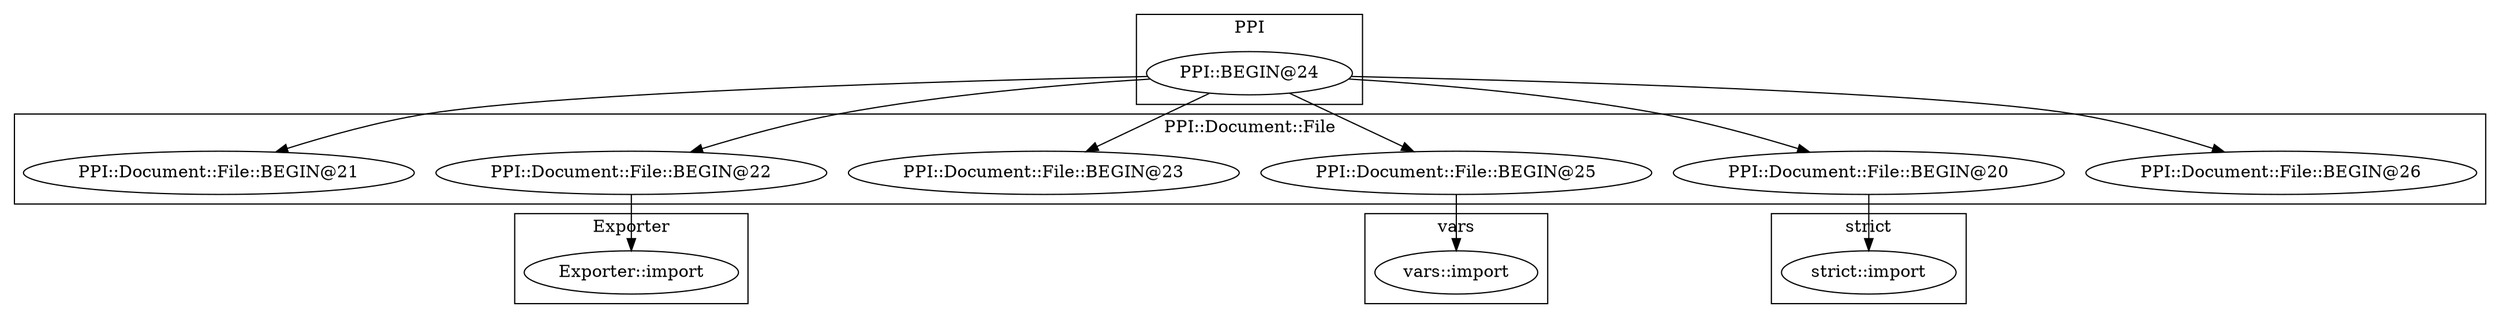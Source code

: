 digraph {
graph [overlap=false]
subgraph cluster_PPI_Document_File {
	label="PPI::Document::File";
	"PPI::Document::File::BEGIN@26";
	"PPI::Document::File::BEGIN@22";
	"PPI::Document::File::BEGIN@25";
	"PPI::Document::File::BEGIN@23";
	"PPI::Document::File::BEGIN@20";
	"PPI::Document::File::BEGIN@21";
}
subgraph cluster_Exporter {
	label="Exporter";
	"Exporter::import";
}
subgraph cluster_vars {
	label="vars";
	"vars::import";
}
subgraph cluster_strict {
	label="strict";
	"strict::import";
}
subgraph cluster_PPI {
	label="PPI";
	"PPI::BEGIN@24";
}
"PPI::BEGIN@24" -> "PPI::Document::File::BEGIN@26";
"PPI::BEGIN@24" -> "PPI::Document::File::BEGIN@20";
"PPI::BEGIN@24" -> "PPI::Document::File::BEGIN@22";
"PPI::Document::File::BEGIN@20" -> "strict::import";
"PPI::Document::File::BEGIN@22" -> "Exporter::import";
"PPI::Document::File::BEGIN@25" -> "vars::import";
"PPI::BEGIN@24" -> "PPI::Document::File::BEGIN@23";
"PPI::BEGIN@24" -> "PPI::Document::File::BEGIN@25";
"PPI::BEGIN@24" -> "PPI::Document::File::BEGIN@21";
}
